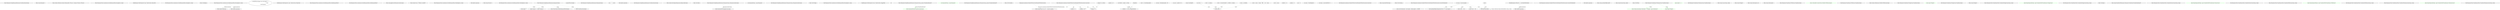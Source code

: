 digraph  {
m0_5 [cluster="Humanizer.StringHumanizeExtensions.FromPascalCase(string)", file="StringHumanizeExtensions.cs", label="Entry Humanizer.StringHumanizeExtensions.FromPascalCase(string)", span="22-22"];
m0_37 [cluster="string.Humanize()", file="StringHumanizeExtensions.cs", label="Entry string.Humanize()", span="42-42"];
m0_31 [cluster="System.Collections.Generic.IEnumerable<TSource>.Contains<TSource>(TSource)", file="StringHumanizeExtensions.cs", label="Entry System.Collections.Generic.IEnumerable<TSource>.Contains<TSource>(TSource)", span="0-0"];
m0_2 [cluster="Humanizer.Tests.Localisation.he.DateHumanizeTests.DaysAgo(int, string)", file="StringHumanizeExtensions.cs", label="Entry Humanizer.Tests.Localisation.he.DateHumanizeTests.DaysAgo(int, string)", span="14-14"];
m0_3 [cluster="Humanizer.Tests.Localisation.he.DateHumanizeTests.DaysAgo(int, string)", file="StringHumanizeExtensions.cs", label="DateHumanize.Verify(expected, days, TimeUnit.Day, Tense.Past)", span="16-16"];
m0_4 [cluster="Humanizer.Tests.Localisation.he.DateHumanizeTests.DaysAgo(int, string)", file="StringHumanizeExtensions.cs", label="Exit Humanizer.Tests.Localisation.he.DateHumanizeTests.DaysAgo(int, string)", span="14-14"];
m0_15 [cluster="Unk.Replace", file="StringHumanizeExtensions.cs", label="Entry Unk.Replace", span=""];
m0_16 [cluster="lambda expression", file="StringHumanizeExtensions.cs", label="Entry lambda expression", span="26-29"];
m0_17 [cluster="lambda expression", file="StringHumanizeExtensions.cs", label="word.All(Char.IsUpper) && word.Length > 1\r\n                        ? word\r\n                        : word.ToLower()", span="27-29"];
m0_19 [cluster="Humanizer.Tests.Localisation.he.DateHumanizeTests.YearsAgo(int, string)", file="StringHumanizeExtensions.cs", label="DateHumanize.Verify(expected, years, TimeUnit.Year, Tense.Past)", span="66-66"];
m0_0 [cluster="Humanizer.Tests.Localisation.he.DateHumanizeTests.DateHumanizeTests()", file="StringHumanizeExtensions.cs", label="Entry Humanizer.Tests.Localisation.he.DateHumanizeTests.DateHumanizeTests()", span="7-7"];
m0_1 [cluster="Humanizer.Tests.Localisation.he.DateHumanizeTests.DateHumanizeTests()", file="StringHumanizeExtensions.cs", label="Exit Humanizer.Tests.Localisation.he.DateHumanizeTests.DateHumanizeTests()", span="7-7"];
m0_38 [cluster="string.ApplyCase(Humanizer.LetterCasing)", file="StringHumanizeExtensions.cs", label="Entry string.ApplyCase(Humanizer.LetterCasing)", span="16-16"];
m0_32 [cluster="System.Func<T, TResult>.Invoke(T)", file="StringHumanizeExtensions.cs", label="Entry System.Func<T, TResult>.Invoke(T)", span="0-0"];
m0_12 [cluster="Humanizer.Tests.Localisation.he.DateHumanizeTests.MonthsAgo(int, string)", file="StringHumanizeExtensions.cs", label="Entry Humanizer.Tests.Localisation.he.DateHumanizeTests.MonthsAgo(int, string)", span="44-44"];
m0_18 [cluster="lambda expression", file="StringHumanizeExtensions.cs", label="Exit lambda expression", span="26-29"];
m0_20 [cluster="string.ToLower()", file="StringHumanizeExtensions.cs", label="Entry string.ToLower()", span="0-0"];
m0_14 [cluster="Humanizer.Tests.Localisation.he.DateHumanizeTests.MonthsAgo(int, string)", file="StringHumanizeExtensions.cs", label="Exit Humanizer.Tests.Localisation.he.DateHumanizeTests.MonthsAgo(int, string)", span="44-44"];
m0_24 [cluster="Humanizer.StringHumanizeExtensions.Humanize(string)", file="StringHumanizeExtensions.cs", label="Entry Humanizer.StringHumanizeExtensions.Humanize(string)", span="42-42"];
m0_25 [cluster="Humanizer.StringHumanizeExtensions.Humanize(string)", file="StringHumanizeExtensions.cs", label="input.All(Char.IsUpper)", span="45-45"];
m0_26 [cluster="Humanizer.StringHumanizeExtensions.Humanize(string)", file="StringHumanizeExtensions.cs", label="return input;", span="46-46"];
m0_27 [cluster="Humanizer.StringHumanizeExtensions.Humanize(string)", file="StringHumanizeExtensions.cs", label="input.Contains('_') || input.Contains('-')", span="48-48"];
m0_28 [cluster="Humanizer.StringHumanizeExtensions.Humanize(string)", file="StringHumanizeExtensions.cs", label="return FromUnderscoreDashSeparatedWords(input);", span="49-49"];
m0_29 [cluster="Humanizer.StringHumanizeExtensions.Humanize(string)", file="StringHumanizeExtensions.cs", label="return FromPascalCase(input);", span="51-51"];
m0_30 [cluster="Humanizer.StringHumanizeExtensions.Humanize(string)", file="StringHumanizeExtensions.cs", label="Exit Humanizer.StringHumanizeExtensions.Humanize(string)", span="42-42"];
m0_21 [cluster="lambda expression", file="StringHumanizeExtensions.cs", label="Entry lambda expression", span="30-30"];
m0_22 [cluster="lambda expression", file="StringHumanizeExtensions.cs", label="res + '' '' + word", span="30-30"];
m0_23 [cluster="lambda expression", file="StringHumanizeExtensions.cs", label="Exit lambda expression", span="30-30"];
m0_9 [cluster="Humanizer.StringHumanizeExtensions.FromPascalCase(string)", file="StringHumanizeExtensions.cs", label="Exit Humanizer.StringHumanizeExtensions.FromPascalCase(string)", span="22-22"];
m0_10 [cluster="System.Text.RegularExpressions.Regex.Split(string)", file="StringHumanizeExtensions.cs", label="Entry System.Text.RegularExpressions.Regex.Split(string)", span="0-0"];
m0_11 [cluster="Unk.Select", file="StringHumanizeExtensions.cs", label="Entry Unk.Select", span=""];
m0_33 [cluster="Humanizer.StringHumanizeExtensions.Humanize(string, Humanizer.LetterCasing)", file="StringHumanizeExtensions.cs", label="Entry Humanizer.StringHumanizeExtensions.Humanize(string, Humanizer.LetterCasing)", span="60-60"];
m0_34 [cluster="Humanizer.StringHumanizeExtensions.Humanize(string, Humanizer.LetterCasing)", file="StringHumanizeExtensions.cs", label="var humanizedString = input.Humanize()", span="62-62"];
m0_35 [cluster="Humanizer.StringHumanizeExtensions.Humanize(string, Humanizer.LetterCasing)", file="StringHumanizeExtensions.cs", label="return humanizedString.ApplyCase(casing);", span="63-63"];
m0_36 [cluster="Humanizer.StringHumanizeExtensions.Humanize(string, Humanizer.LetterCasing)", file="StringHumanizeExtensions.cs", label="Exit Humanizer.StringHumanizeExtensions.Humanize(string, Humanizer.LetterCasing)", span="60-60"];
m0_13 [cluster="Unk.ToUpper", file="StringHumanizeExtensions.cs", label="Entry Unk.ToUpper", span=""];
m0_6 [cluster="Humanizer.Tests.Localisation.he.DateHumanizeTests.HoursAgo(int, string)", file="StringHumanizeExtensions.cs", label="Entry Humanizer.Tests.Localisation.he.DateHumanizeTests.HoursAgo(int, string)", span="24-24"];
m0_8 [cluster="Humanizer.Tests.Localisation.he.DateHumanizeTests.HoursAgo(int, string)", file="StringHumanizeExtensions.cs", label="Exit Humanizer.Tests.Localisation.he.DateHumanizeTests.HoursAgo(int, string)", span="24-24"];
m0_7 [cluster="Humanizer.Tests.Localisation.he.DateHumanizeTests.HoursAgo(int, string)", file="StringHumanizeExtensions.cs", label="DateHumanize.Verify(expected, hours, TimeUnit.Hour, Tense.Past)", span="26-26"];
m0_39 [cluster="Humanizer.StringHumanizeExtensions.Humanize(string, params IStringTransformer[])", file="StringHumanizeExtensions.cs", label="Entry Humanizer.StringHumanizeExtensions.Humanize(string, params IStringTransformer[])", span="72-72"];
m0_40 [cluster="Humanizer.StringHumanizeExtensions.Humanize(string, params IStringTransformer[])", color=green, community=0, file="StringHumanizeExtensions.cs", label="var humanizedString = input.Humanize()", prediction=0, span="74-74"];
m0_41 [cluster="Humanizer.StringHumanizeExtensions.Humanize(string, params IStringTransformer[])", color=green, community=0, file="StringHumanizeExtensions.cs", label="return humanizedString.Transform(transformers);", prediction=1, span="75-75"];
m0_42 [cluster="Humanizer.StringHumanizeExtensions.Humanize(string, params IStringTransformer[])", file="StringHumanizeExtensions.cs", label="Exit Humanizer.StringHumanizeExtensions.Humanize(string, params IStringTransformer[])", span="72-72"];
m0_43 [cluster="Unk.Transform", file="StringHumanizeExtensions.cs", label="Entry Unk.Transform", span=""];
m1_0 [cluster="Humanizer.Localisation.NumberToWords.DutchNumberToWordsConverter.Convert(int)", file="StringHumanizeTests.cs", label="Entry Humanizer.Localisation.NumberToWords.DutchNumberToWordsConverter.Convert(int)", span="33-33"];
m1_1 [cluster="Humanizer.Localisation.NumberToWords.DutchNumberToWordsConverter.Convert(int)", file="StringHumanizeTests.cs", label="number == 0", span="35-35"];
m1_3 [cluster="Humanizer.Localisation.NumberToWords.DutchNumberToWordsConverter.Convert(int)", file="StringHumanizeTests.cs", label="number < 0", span="38-38"];
m1_4 [cluster="Humanizer.Localisation.NumberToWords.DutchNumberToWordsConverter.Convert(int)", file="StringHumanizeTests.cs", label="return string.Format(''min {0}'', Convert(-number));", span="39-39"];
m1_7 [cluster="Humanizer.Localisation.NumberToWords.DutchNumberToWordsConverter.Convert(int)", file="StringHumanizeTests.cs", label="var divided = number / m.Value", span="45-45"];
m1_12 [cluster="Humanizer.Localisation.NumberToWords.DutchNumberToWordsConverter.Convert(int)", file="StringHumanizeTests.cs", label="number %= m.Value", span="55-55"];
m1_15 [cluster="Humanizer.Localisation.NumberToWords.DutchNumberToWordsConverter.Convert(int)", file="StringHumanizeTests.cs", label="number > 0", span="60-60"];
m1_16 [cluster="Humanizer.Localisation.NumberToWords.DutchNumberToWordsConverter.Convert(int)", file="StringHumanizeTests.cs", label="number < 20", span="62-62"];
m1_17 [cluster="Humanizer.Localisation.NumberToWords.DutchNumberToWordsConverter.Convert(int)", file="StringHumanizeTests.cs", label="word += UnitsMap[number]", span="63-63"];
m1_18 [cluster="Humanizer.Localisation.NumberToWords.DutchNumberToWordsConverter.Convert(int)", file="StringHumanizeTests.cs", label="var tens = TensMap[number / 10]", span="66-66"];
m1_19 [cluster="Humanizer.Localisation.NumberToWords.DutchNumberToWordsConverter.Convert(int)", file="StringHumanizeTests.cs", label="var unit = number % 10", span="67-67"];
m1_2 [cluster="Humanizer.Localisation.NumberToWords.DutchNumberToWordsConverter.Convert(int)", file="StringHumanizeTests.cs", label="return UnitsMap[0];", span="36-36"];
m1_5 [cluster="Humanizer.Localisation.NumberToWords.DutchNumberToWordsConverter.Convert(int)", file="StringHumanizeTests.cs", label="var word = ''''", span="41-41"];
m1_6 [cluster="Humanizer.Localisation.NumberToWords.DutchNumberToWordsConverter.Convert(int)", file="StringHumanizeTests.cs", label=Hunderds, span="43-43"];
m1_10 [cluster="Humanizer.Localisation.NumberToWords.DutchNumberToWordsConverter.Convert(int)", file="StringHumanizeTests.cs", label="word += m.Name", span="51-51"];
m1_11 [cluster="Humanizer.Localisation.NumberToWords.DutchNumberToWordsConverter.Convert(int)", file="StringHumanizeTests.cs", label="word += Convert(divided) + m.Prefix + m.Name", span="53-53"];
m1_23 [cluster="Humanizer.Localisation.NumberToWords.DutchNumberToWordsConverter.Convert(int)", file="StringHumanizeTests.cs", label="word += units + (trema ? ''�n'' : ''en'') + tens", span="72-72"];
m1_24 [cluster="Humanizer.Localisation.NumberToWords.DutchNumberToWordsConverter.Convert(int)", file="StringHumanizeTests.cs", label="word += tens", span="75-75"];
m1_25 [cluster="Humanizer.Localisation.NumberToWords.DutchNumberToWordsConverter.Convert(int)", file="StringHumanizeTests.cs", label="return word;", span="79-79"];
m1_9 [cluster="Humanizer.Localisation.NumberToWords.DutchNumberToWordsConverter.Convert(int)", file="StringHumanizeTests.cs", label="divided == 1 && !m.DisplayOneUnit", span="50-50"];
m1_14 [cluster="Humanizer.Localisation.NumberToWords.DutchNumberToWordsConverter.Convert(int)", file="StringHumanizeTests.cs", label="word += m.Postfix", span="57-57"];
m1_8 [cluster="Humanizer.Localisation.NumberToWords.DutchNumberToWordsConverter.Convert(int)", file="StringHumanizeTests.cs", label="divided <= 0", span="47-47"];
m1_13 [cluster="Humanizer.Localisation.NumberToWords.DutchNumberToWordsConverter.Convert(int)", file="StringHumanizeTests.cs", label="number > 0", span="56-56"];
m1_20 [cluster="Humanizer.Localisation.NumberToWords.DutchNumberToWordsConverter.Convert(int)", file="StringHumanizeTests.cs", label="unit > 0", span="68-68"];
m1_21 [cluster="Humanizer.Localisation.NumberToWords.DutchNumberToWordsConverter.Convert(int)", file="StringHumanizeTests.cs", label="var units = UnitsMap[unit]", span="70-70"];
m1_22 [cluster="Humanizer.Localisation.NumberToWords.DutchNumberToWordsConverter.Convert(int)", file="StringHumanizeTests.cs", label="var trema = units.EndsWith(''e'')", span="71-71"];
m1_26 [cluster="Humanizer.Localisation.NumberToWords.DutchNumberToWordsConverter.Convert(int)", file="StringHumanizeTests.cs", label="Exit Humanizer.Localisation.NumberToWords.DutchNumberToWordsConverter.Convert(int)", span="33-33"];
m1_28 [cluster="string.EndsWith(string)", file="StringHumanizeTests.cs", label="Entry string.EndsWith(string)", span="0-0"];
m1_38 [cluster="Unk.Substring", file="StringHumanizeTests.cs", label="Entry Unk.Substring", span=""];
m1_29 [cluster="Humanizer.Localisation.NumberToWords.DutchNumberToWordsConverter.ConvertToOrdinal(int)", file="StringHumanizeTests.cs", label="Entry Humanizer.Localisation.NumberToWords.DutchNumberToWordsConverter.ConvertToOrdinal(int)", span="91-91"];
m1_30 [cluster="Humanizer.Localisation.NumberToWords.DutchNumberToWordsConverter.ConvertToOrdinal(int)", file="StringHumanizeTests.cs", label="var word = Convert(number)", span="93-93"];
m1_31 [cluster="Humanizer.Localisation.NumberToWords.DutchNumberToWordsConverter.ConvertToOrdinal(int)", file="StringHumanizeTests.cs", label="OrdinalExceptions.Where(kv => word.EndsWith(kv.Key))", span="95-95"];
m1_32 [cluster="Humanizer.Localisation.NumberToWords.DutchNumberToWordsConverter.ConvertToOrdinal(int)", file="StringHumanizeTests.cs", label="return word.Substring(0, word.Length - kv.Key.Length) + kv.Value;", span="98-98"];
m1_33 [cluster="Humanizer.Localisation.NumberToWords.DutchNumberToWordsConverter.ConvertToOrdinal(int)", file="StringHumanizeTests.cs", label="word.LastIndexOfAny(EndingCharForSte) == (word.Length - 1)", span="104-104"];
m1_34 [cluster="Humanizer.Localisation.NumberToWords.DutchNumberToWordsConverter.ConvertToOrdinal(int)", file="StringHumanizeTests.cs", label="return word + ''ste'';", span="105-105"];
m1_35 [cluster="Humanizer.Localisation.NumberToWords.DutchNumberToWordsConverter.ConvertToOrdinal(int)", file="StringHumanizeTests.cs", label="return word + ''de'';", span="107-107"];
m1_36 [cluster="Humanizer.Localisation.NumberToWords.DutchNumberToWordsConverter.ConvertToOrdinal(int)", file="StringHumanizeTests.cs", label="Exit Humanizer.Localisation.NumberToWords.DutchNumberToWordsConverter.ConvertToOrdinal(int)", span="91-91"];
m1_40 [cluster="lambda expression", file="StringHumanizeTests.cs", label="Entry lambda expression", span="95-95"];
m1_41 [cluster="lambda expression", file="StringHumanizeTests.cs", label="word.EndsWith(kv.Key)", span="95-95"];
m1_42 [cluster="lambda expression", file="StringHumanizeTests.cs", label="Exit lambda expression", span="95-95"];
m1_39 [cluster="string.LastIndexOfAny(char[])", file="StringHumanizeTests.cs", label="Entry string.LastIndexOfAny(char[])", span="0-0"];
m1_27 [cluster="string.Format(string, object)", file="StringHumanizeTests.cs", label="Entry string.Format(string, object)", span="0-0"];
m1_37 [cluster="Unk.Where", file="StringHumanizeTests.cs", label="Entry Unk.Where", span=""];
m1_43 [file="StringHumanizeTests.cs", label="Humanizer.Localisation.NumberToWords.DutchNumberToWordsConverter", span=""];
m1_44 [file="StringHumanizeTests.cs", label=word, span=""];
m4_0 [cluster="Humanizer.Transformer.ToSentenceCase.Transform(string)", file="ToSentenceCase.cs", label="Entry Humanizer.Transformer.ToSentenceCase.Transform(string)", span="6-6"];
m4_1 [cluster="Humanizer.Transformer.ToSentenceCase.Transform(string)", color=green, community=0, file="ToSentenceCase.cs", label="input.Length >= 1", prediction=2, span="8-8"];
m4_2 [cluster="Humanizer.Transformer.ToSentenceCase.Transform(string)", color=green, community=0, file="ToSentenceCase.cs", label="return String.Concat(input.Substring(0, 1).ToUpper(), input.Substring(1));", prediction=3, span="9-9"];
m4_3 [cluster="Humanizer.Transformer.ToSentenceCase.Transform(string)", color=green, community=0, file="ToSentenceCase.cs", label="return input.ToUpper();", prediction=3, span="11-11"];
m4_4 [cluster="Humanizer.Transformer.ToSentenceCase.Transform(string)", file="ToSentenceCase.cs", label="Exit Humanizer.Transformer.ToSentenceCase.Transform(string)", span="6-6"];
m4_8 [cluster="string.Concat(string, string)", file="ToSentenceCase.cs", label="Entry string.Concat(string, string)", span="0-0"];
m4_6 [cluster="string.ToUpper()", file="ToSentenceCase.cs", label="Entry string.ToUpper()", span="0-0"];
m4_5 [cluster="string.Substring(int, int)", file="ToSentenceCase.cs", label="Entry string.Substring(int, int)", span="0-0"];
m4_7 [cluster="string.Substring(int)", file="ToSentenceCase.cs", label="Entry string.Substring(int)", span="0-0"];
m5_0 [cluster="Humanizer.Transformer.ToTitleCase.Transform(string)", file="ToTitleCase.cs", label="Entry Humanizer.Transformer.ToTitleCase.Transform(string)", span="6-6"];
m5_1 [cluster="Humanizer.Transformer.ToTitleCase.Transform(string)", color=green, community=0, file="ToTitleCase.cs", label="return CultureInfo.CurrentCulture.TextInfo.ToTitleCase(input);", prediction=5, span="8-8"];
m5_2 [cluster="Humanizer.Transformer.ToTitleCase.Transform(string)", file="ToTitleCase.cs", label="Exit Humanizer.Transformer.ToTitleCase.Transform(string)", span="6-6"];
m5_3 [cluster="System.Globalization.TextInfo.ToTitleCase(string)", file="ToTitleCase.cs", label="Entry System.Globalization.TextInfo.ToTitleCase(string)", span="0-0"];
m6_0 [cluster="Humanizer.Transformer.ToUpperCase.Transform(string)", file="ToUpperCase.cs", label="Entry Humanizer.Transformer.ToUpperCase.Transform(string)", span="4-4"];
m6_1 [cluster="Humanizer.Transformer.ToUpperCase.Transform(string)", color=green, community=0, file="ToUpperCase.cs", label="return input.ToUpper();", prediction=6, span="6-6"];
m6_2 [cluster="Humanizer.Transformer.ToUpperCase.Transform(string)", file="ToUpperCase.cs", label="Exit Humanizer.Transformer.ToUpperCase.Transform(string)", span="4-4"];
m6_3 [cluster="string.ToUpper()", file="ToUpperCase.cs", label="Entry string.ToUpper()", span="0-0"];
m7_11 [cluster="Humanizer.Tests.TransformersTests.TransformToUpperCase(string, string)", file="TransformersTests.cs", label="Entry Humanizer.Tests.TransformersTests.TransformToUpperCase(string, string)", span="40-40"];
m7_12 [cluster="Humanizer.Tests.TransformersTests.TransformToUpperCase(string, string)", color=green, community=0, file="TransformersTests.cs", label="Assert.Equal(expectedOutput, input.TransformWith(Transformers.ToUpperCase))", prediction=7, span="42-42"];
m7_13 [cluster="Humanizer.Tests.TransformersTests.TransformToUpperCase(string, string)", file="TransformersTests.cs", label="Exit Humanizer.Tests.TransformersTests.TransformToUpperCase(string, string)", span="40-40"];
m7_4 [cluster="Unk.Equal", file="TransformersTests.cs", label="Entry Unk.Equal", span=""];
m7_3 [cluster="string.TransformWith(params Humanizer.Transformer.IStringTransformer[])", file="TransformersTests.cs", label="Entry string.TransformWith(params Humanizer.Transformer.IStringTransformer[])", span="16-16"];
m7_5 [cluster="Humanizer.Tests.TransformersTests.TransformToLowerCase(string, string)", file="TransformersTests.cs", label="Entry Humanizer.Tests.TransformersTests.TransformToLowerCase(string, string)", span="22-22"];
m7_6 [cluster="Humanizer.Tests.TransformersTests.TransformToLowerCase(string, string)", color=green, community=0, file="TransformersTests.cs", label="Assert.Equal(expectedOutput, input.TransformWith(Transformers.ToLowerCase))", prediction=8, span="24-24"];
m7_7 [cluster="Humanizer.Tests.TransformersTests.TransformToLowerCase(string, string)", file="TransformersTests.cs", label="Exit Humanizer.Tests.TransformersTests.TransformToLowerCase(string, string)", span="22-22"];
m7_0 [cluster="Humanizer.Tests.TransformersTests.TransformToTitleCase(string, string)", file="TransformersTests.cs", label="Entry Humanizer.Tests.TransformersTests.TransformToTitleCase(string, string)", span="12-12"];
m7_1 [cluster="Humanizer.Tests.TransformersTests.TransformToTitleCase(string, string)", color=green, community=0, file="TransformersTests.cs", label="Assert.Equal(expectedOutput, input.TransformWith(Transformers.ToTitleCase))", prediction=9, span="14-14"];
m7_2 [cluster="Humanizer.Tests.TransformersTests.TransformToTitleCase(string, string)", file="TransformersTests.cs", label="Exit Humanizer.Tests.TransformersTests.TransformToTitleCase(string, string)", span="12-12"];
m7_8 [cluster="Humanizer.Tests.TransformersTests.TransformToSentenceCase(string, string)", file="TransformersTests.cs", label="Entry Humanizer.Tests.TransformersTests.TransformToSentenceCase(string, string)", span="31-31"];
m7_9 [cluster="Humanizer.Tests.TransformersTests.TransformToSentenceCase(string, string)", color=green, community=0, file="TransformersTests.cs", label="Assert.Equal(expectedOutput, input.TransformWith(Transformers.ToSentenceCase))", prediction=10, span="33-33"];
m7_10 [cluster="Humanizer.Tests.TransformersTests.TransformToSentenceCase(string, string)", file="TransformersTests.cs", label="Exit Humanizer.Tests.TransformersTests.TransformToSentenceCase(string, string)", span="31-31"];
m0_24 -> m0_26  [color=darkseagreen4, key=1, label=string, style=dashed];
m0_24 -> m0_27  [color=darkseagreen4, key=1, label=string, style=dashed];
m0_24 -> m0_28  [color=darkseagreen4, key=1, label=string, style=dashed];
m0_24 -> m0_29  [color=darkseagreen4, key=1, label=string, style=dashed];
m0_33 -> m0_35  [color=darkseagreen4, key=1, label="Humanizer.LetterCasing", style=dashed];
m0_6 -> m0_16  [color=darkseagreen4, key=1, label="lambda expression", style=dashed];
m0_6 -> m0_21  [color=darkseagreen4, key=1, label="lambda expression", style=dashed];
m0_7 -> m0_7  [color=darkseagreen4, key=1, label=result, style=dashed];
m0_39 -> m0_41  [color=green, key=1, label="params IStringTransformer[]", style=dashed];
m1_0 -> m1_3  [color=darkseagreen4, key=1, label=int, style=dashed];
m1_0 -> m1_4  [color=darkseagreen4, key=1, label=int, style=dashed];
m1_0 -> m1_15  [color=darkseagreen4, key=1, label=int, style=dashed];
m1_0 -> m1_16  [color=darkseagreen4, key=1, label=int, style=dashed];
m1_7 -> m1_9  [color=darkseagreen4, key=1, label=divided, style=dashed];
m1_12 -> m1_15  [color=darkseagreen4, key=1, label=int, style=dashed];
m1_12 -> m1_16  [color=darkseagreen4, key=1, label=int, style=dashed];
m1_5 -> m1_25  [color=darkseagreen4, key=1, label=word, style=dashed];
m1_6 -> m1_9  [color=darkseagreen4, key=1, label=m, style=dashed];
m1_10 -> m1_25  [color=darkseagreen4, key=1, label=word, style=dashed];
m1_11 -> m1_25  [color=darkseagreen4, key=1, label=word, style=dashed];
m1_14 -> m1_25  [color=darkseagreen4, key=1, label=word, style=dashed];
m1_30 -> m1_41  [color=darkseagreen4, key=1, label=word, style=dashed];
m1_30 -> m1_32  [color=darkseagreen4, key=1, label=word, style=dashed];
m1_30 -> m1_33  [color=darkseagreen4, key=1, label=word, style=dashed];
m1_30 -> m1_34  [color=darkseagreen4, key=1, label=word, style=dashed];
m1_30 -> m1_35  [color=darkseagreen4, key=1, label=word, style=dashed];
m1_31 -> m1_40  [color=darkseagreen4, key=1, label="lambda expression", style=dashed];
m1_41 -> m1_41  [color=darkseagreen4, key=1, label="System.Collections.Generic.KeyValuePair<string, string>", style=dashed];
m1_43 -> m1_4  [color=darkseagreen4, key=1, label="Humanizer.Localisation.NumberToWords.DutchNumberToWordsConverter", style=dashed];
m1_44 -> m1_41  [color=darkseagreen4, key=1, label=word, style=dashed];
m4_0 -> m4_2  [color=green, key=1, label=string, style=dashed];
m4_0 -> m4_3  [color=green, key=1, label=string, style=dashed];
}
